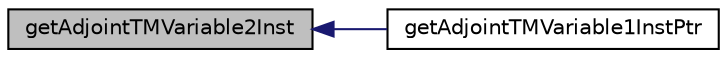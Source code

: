 digraph "getAdjointTMVariable2Inst"
{
  bgcolor="transparent";
  edge [fontname="Helvetica",fontsize="10",labelfontname="Helvetica",labelfontsize="10"];
  node [fontname="Helvetica",fontsize="10",shape=record];
  rankdir="LR";
  Node1 [label="getAdjointTMVariable2Inst",height=0.2,width=0.4,color="black", fillcolor="grey75", style="filled" fontcolor="black"];
  Node1 -> Node2 [dir="back",color="midnightblue",fontsize="10",style="solid",fontname="Helvetica"];
  Node2 [label="getAdjointTMVariable1InstPtr",height=0.2,width=0.4,color="black",URL="$classFoam_1_1incompressibleAdjoint_1_1adjointRASModel.html#ad527a2ab68bef8a92da1a755f3433ee5",tooltip="Return non-constant autoPtr to adjoint turbulence model variable 1. "];
}
